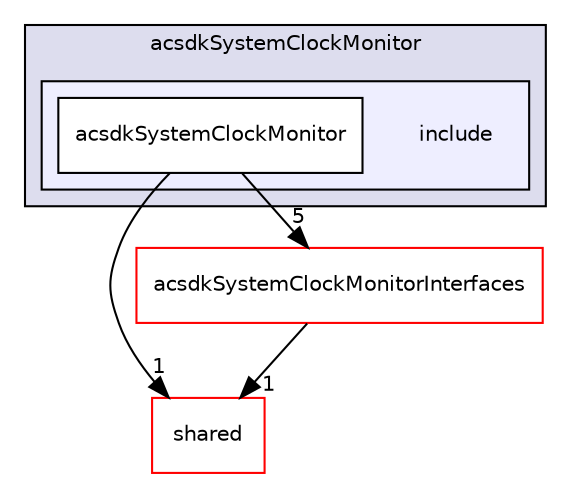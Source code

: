 digraph "/workplace/avs-device-sdk/core/acsdkSystemClockMonitor/include" {
  compound=true
  node [ fontsize="10", fontname="Helvetica"];
  edge [ labelfontsize="10", labelfontname="Helvetica"];
  subgraph clusterdir_a75b81623657c8016f8a3814f6ad93db {
    graph [ bgcolor="#ddddee", pencolor="black", label="acsdkSystemClockMonitor" fontname="Helvetica", fontsize="10", URL="dir_a75b81623657c8016f8a3814f6ad93db.html"]
  subgraph clusterdir_1b7bd8613db1a05906df498f7c571108 {
    graph [ bgcolor="#eeeeff", pencolor="black", label="" URL="dir_1b7bd8613db1a05906df498f7c571108.html"];
    dir_1b7bd8613db1a05906df498f7c571108 [shape=plaintext label="include"];
    dir_c3d213add259a51b23c1bc31bbb09de6 [shape=box label="acsdkSystemClockMonitor" color="black" fillcolor="white" style="filled" URL="dir_c3d213add259a51b23c1bc31bbb09de6.html"];
  }
  }
  dir_9982052f7ce695d12571567315b2fafa [shape=box label="shared" fillcolor="white" style="filled" color="red" URL="dir_9982052f7ce695d12571567315b2fafa.html"];
  dir_330edef272a752e9bbc7c394eda31c01 [shape=box label="acsdkSystemClockMonitorInterfaces" fillcolor="white" style="filled" color="red" URL="dir_330edef272a752e9bbc7c394eda31c01.html"];
  dir_330edef272a752e9bbc7c394eda31c01->dir_9982052f7ce695d12571567315b2fafa [headlabel="1", labeldistance=1.5 headhref="dir_000495_000598.html"];
  dir_c3d213add259a51b23c1bc31bbb09de6->dir_9982052f7ce695d12571567315b2fafa [headlabel="1", labeldistance=1.5 headhref="dir_000492_000598.html"];
  dir_c3d213add259a51b23c1bc31bbb09de6->dir_330edef272a752e9bbc7c394eda31c01 [headlabel="5", labeldistance=1.5 headhref="dir_000492_000495.html"];
}
